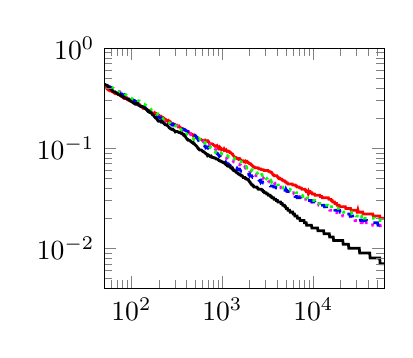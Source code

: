 % This file was created by matlab2tikz v0.0.7.
% Copyright (c) 2008--2010, Nico Schlömer <nico.schloemer@gmail.com>
% All rights reserved.
% 
% The latest updates can be retrieved from
%   http://www.mathworks.com/matlabcentral/fileexchange/22022-matlab2tikz
% where you can also make suggestions and rate matlab2tikz.
% 
\begin{tikzpicture}

% defining custom colors
\definecolor{mycolor1}{rgb}{1,0,1}


\begin{loglogaxis}[%
scale only axis,
width= 1.4in,
height= 1.2in,
xmin=50, xmax=60000,
ymin=0.004, ymax=1,
axis on top]
\addplot [
color=red,
solid,
line width=1.0pt
]
coordinates{ (50,0.407) (51,0.405) (52,0.403) (52,0.403) (53,0.399) (53,0.399) (54,0.392) (55,0.385) (55,0.385) (56,0.382) (56,0.382) (57,0.378) (58,0.375) (58,0.375) (59,0.378) (60,0.376) (60,0.376) (61,0.369) (62,0.368) (62,0.368) (63,0.364) (64,0.36) (64,0.36) (65,0.355) (66,0.353) (67,0.351) (67,0.351) (68,0.353) (69,0.351) (70,0.348) (70,0.348) (71,0.347) (72,0.344) (73,0.344) (74,0.342) (74,0.342) (75,0.338) (76,0.334) (77,0.331) (78,0.328) (79,0.328) (80,0.324) (80,0.324) (81,0.32) (82,0.317) (83,0.314) (84,0.315) (85,0.314) (86,0.315) (87,0.315) (88,0.313) (89,0.31) (90,0.311) (91,0.308) (92,0.307) (93,0.302) (94,0.303) (95,0.3) (96,0.303) (97,0.3) (98,0.298) (99,0.296) (100,0.299) (102,0.296) (103,0.296) (104,0.297) (105,0.298) (106,0.298) (107,0.297) (109,0.295) (110,0.296) (111,0.293) (112,0.293) (113,0.292) (115,0.289) (116,0.287) (117,0.284) (119,0.279) (120,0.278) (121,0.276) (123,0.271) (124,0.268) (125,0.269) (127,0.264) (128,0.26) (130,0.259) (131,0.259) (132,0.256) (134,0.252) (135,0.253) (137,0.252) (138,0.251) (140,0.252) (142,0.25) (143,0.25) (145,0.247) (146,0.246) (148,0.244) (150,0.242) (151,0.239) (153,0.238) (155,0.236) (156,0.236) (158,0.238) (160,0.235) (162,0.233) (163,0.232) (165,0.23) (167,0.227) (169,0.225) (171,0.223) (173,0.223) (175,0.223) (177,0.224) (178,0.223) (180,0.226) (182,0.223) (184,0.222) (187,0.222) (189,0.221) (191,0.219) (193,0.217) (195,0.216) (197,0.214) (199,0.211) (202,0.212) (204,0.209) (206,0.209) (208,0.207) (211,0.205) (213,0.207) (215,0.205) (218,0.205) (220,0.204) (223,0.203) (225,0.201) (228,0.198) (230,0.198) (233,0.194) (235,0.193) (238,0.191) (240,0.192) (243,0.19) (246,0.189) (249,0.187) (251,0.189) (254,0.19) (257,0.186) (260,0.185) (263,0.186) (266,0.185) (268,0.182) (271,0.181) (274,0.179) (278,0.177) (281,0.177) (284,0.177) (287,0.175) (290,0.173) (293,0.172) (297,0.172) (300,0.173) (303,0.172) (306,0.171) (310,0.17) (313,0.17) (317,0.17) (320,0.168) (324,0.165) (327,0.163) (331,0.163) (335,0.165) (338,0.163) (342,0.162) (346,0.161) (350,0.16) (354,0.158) (358,0.158) (362,0.157) (366,0.155) (370,0.153) (374,0.153) (378,0.153) (382,0.153) (386,0.152) (391,0.152) (395,0.15) (399,0.149) (404,0.148) (408,0.148) (413,0.146) (417,0.145) (422,0.146) (427,0.144) (431,0.143) (436,0.142) (441,0.141) (446,0.141) (451,0.14) (456,0.139) (461,0.138) (466,0.137) (471,0.136) (476,0.134) (482,0.136) (487,0.136) (492,0.134) (498,0.134) (503,0.133) (509,0.131) (515,0.128) (520,0.128) (526,0.128) (532,0.127) (538,0.127) (544,0.126) (550,0.125) (556,0.124) (562,0.123) (568,0.123) (575,0.122) (581,0.122) (587,0.122) (594,0.121) (601,0.12) (607,0.12) (614,0.119) (621,0.118) (628,0.119) (635,0.119) (642,0.118) (649,0.12) (656,0.119) (663,0.119) (670,0.119) (678,0.118) (685,0.117) (693,0.118) (701,0.116) (708,0.116) (716,0.113) (724,0.112) (732,0.111) (740,0.11) (749,0.111) (757,0.111) (765,0.111) (774,0.11) (782,0.11) (791,0.109) (800,0.108) (809,0.107) (818,0.106) (827,0.105) (836,0.106) (845,0.106) (854,0.105) (864,0.105) (873,0.106) (883,0.104) (893,0.103) (903,0.1) (913,0.099) (923,0.101) (933,0.103) (944,0.102) (954,0.1) (965,0.099) (975,0.097) (986,0.098) (997,0.097) (1008,0.097) (1019,0.097) (1030,0.096) (1042,0.098) (1053,0.096) (1065,0.096) (1077,0.095) (1089,0.095) (1101,0.096) (1113,0.094) (1125,0.093) (1138,0.094) (1151,0.094) (1163,0.094) (1176,0.093) (1189,0.092) (1202,0.092) (1216,0.09) (1229,0.09) (1243,0.09) (1257,0.089) (1270,0.088) (1285,0.087) (1299,0.087) (1313,0.085) (1328,0.084) (1342,0.083) (1357,0.082) (1372,0.081) (1387,0.081) (1403,0.081) (1418,0.08) (1434,0.08) (1450,0.079) (1466,0.079) (1482,0.079) (1499,0.078) (1515,0.079) (1532,0.079) (1549,0.079) (1566,0.078) (1584,0.077) (1601,0.076) (1619,0.075) (1637,0.075) (1655,0.075) (1673,0.075) (1692,0.075) (1711,0.074) (1730,0.073) (1749,0.073) (1768,0.073) (1788,0.074) (1807,0.073) (1827,0.074) (1848,0.074) (1868,0.074) (1889,0.073) (1910,0.072) (1931,0.072) (1952,0.071) (1974,0.071) (1996,0.07) (2018,0.07) (2040,0.07) (2063,0.069) (2086,0.068) (2109,0.068) (2132,0.067) (2156,0.066) (2180,0.066) (2204,0.065) (2228,0.065) (2253,0.065) (2278,0.064) (2303,0.064) (2329,0.064) (2354,0.064) (2380,0.064) (2407,0.064) (2433,0.064) (2460,0.063) (2488,0.063) (2515,0.063) (2543,0.062) (2571,0.062) (2600,0.062) (2629,0.062) (2658,0.062) (2687,0.061) (2717,0.061) (2747,0.061) (2777,0.061) (2808,0.061) (2839,0.061) (2871,0.06) (2902,0.06) (2935,0.06) (2967,0.06) (3000,0.06) (3033,0.06) (3067,0.06) (3101,0.06) (3135,0.06) (3170,0.06) (3205,0.059) (3240,0.059) (3276,0.059) (3313,0.058) (3349,0.058) (3386,0.058) (3424,0.058) (3462,0.057) (3500,0.057) (3539,0.056) (3578,0.055) (3618,0.054) (3658,0.054) (3698,0.054) (3739,0.053) (3781,0.053) (3823,0.053) (3865,0.053) (3908,0.053) (3951,0.053) (3995,0.053) (4039,0.052) (4084,0.051) (4129,0.051) (4175,0.05) (4221,0.05) (4268,0.05) (4315,0.05) (4363,0.049) (4411,0.049) (4460,0.049) (4509,0.049) (4559,0.048) (4610,0.048) (4661,0.048) (4712,0.047) (4765,0.047) (4817,0.047) (4871,0.047) (4925,0.046) (4979,0.046) (5034,0.046) (5090,0.045) (5147,0.045) (5204,0.045) (5261,0.044) (5319,0.044) (5378,0.044) (5438,0.044) (5498,0.044) (5559,0.044) (5621,0.044) (5683,0.044) (5746,0.044) (5809,0.044) (5874,0.044) (5939,0.043) (6005,0.043) (6071,0.043) (6138,0.043) (6206,0.043) (6275,0.043) (6345,0.043) (6415,0.042) (6486,0.042) (6558,0.042) (6630,0.041) (6704,0.041) (6778,0.041) (6853,0.041) (6929,0.041) (7006,0.041) (7083,0.04) (7162,0.04) (7241,0.04) (7321,0.04) (7402,0.04) (7484,0.039) (7567,0.039) (7651,0.039) (7736,0.039) (7821,0.039) (7908,0.039) (7996,0.039) (8084,0.039) (8174,0.038) (8264,0.038) (8356,0.037) (8448,0.037) (8542,0.037) (8636,0.037) (8732,0.036) (8829,0.037) (8926,0.036) (9025,0.037) (9125,0.037) (9226,0.037) (9329,0.036) (9432,0.036) (9536,0.036) (9642,0.036) (9749,0.035) (9857,0.035) (9966,0.035) (10076,0.035) (10188,0.035) (10301,0.035) (10415,0.034) (10530,0.034) (10647,0.034) (10764,0.034) (10884,0.034) (11004,0.034) (11126,0.034) (11249,0.034) (11374,0.034) (11500,0.034) (11627,0.034) (11756,0.034) (11886,0.033) (12018,0.033) (12151,0.033) (12285,0.033) (12422,0.033) (12559,0.032) (12698,0.032) (12839,0.032) (12981,0.032) (13125,0.032) (13270,0.032) (13417,0.032) (13566,0.032) (13716,0.032) (13868,0.032) (14021,0.032) (14177,0.032) (14334,0.032) (14492,0.032) (14653,0.032) (14815,0.031) (14979,0.031) (15145,0.031) (15313,0.031) (15482,0.031) (15654,0.031) (15827,0.03) (16002,0.03) (16180,0.03) (16359,0.029) (16540,0.029) (16723,0.029) (16908,0.029) (17096,0.029) (17285,0.028) (17476,0.028) (17670,0.028) (17866,0.028) (18063,0.028) (18263,0.027) (18466,0.027) (18670,0.027) (18877,0.027) (19086,0.027) (19297,0.027) (19511,0.026) (19727,0.026) (19946,0.026) (20166,0.026) (20390,0.026) (20616,0.026) (20844,0.026) (21075,0.026) (21308,0.026) (21544,0.026) (21783,0.026) (22024,0.026) (22268,0.026) (22514,0.026) (22764,0.025) (23016,0.025) (23271,0.025) (23528,0.025) (23789,0.025) (24052,0.025) (24319,0.025) (24588,0.025) (24860,0.025) (25136,0.025) (25414,0.025) (25695,0.025) (25980,0.024) (26268,0.024) (26559,0.024) (26853,0.024) (27150,0.024) (27451,0.024) (27755,0.024) (28062,0.024) (28373,0.024) (28687,0.024) (29005,0.024) (29326,0.024) (29651,0.024) (29979,0.024) (30311,0.023) (30647,0.023) (30986,0.024) (31329,0.023) (31676,0.023) (32027,0.023) (32382,0.023) (32740,0.023) (33103,0.023) (33470,0.023) (33840,0.023) (34215,0.023) (34594,0.023) (34977,0.023) (35364,0.022) (35756,0.022) (36152,0.022) (36552,0.022) (36957,0.022) (37366,0.022) (37780,0.022) (38198,0.022) (38621,0.022) (39049,0.022) (39482,0.022) (39919,0.022) (40361,0.022) (40808,0.022) (41260,0.022) (41717,0.022) (42179,0.022) (42646,0.022) (43118,0.022) (43595,0.022) (44078,0.022) (44566,0.022) (45060,0.022) (45559,0.021) (46063,0.021) (46574,0.021) (47089,0.021) (47611,0.021) (48138,0.021) (48671,0.021) (49210,0.021) (49755,0.021) (50306,0.021) (50863,0.021) (51426,0.021) (51996,0.021) (52572,0.021) (53154,0.021) (53743,0.021) (54338,0.02) (54939,0.02) (55548,0.02) (56163,0.02) (56785,0.02) (57414,0.02) (58050,0.02) (58692,0.02) (59342,0.02) (60000,0.02)
};

\addplot [
color=mycolor1,
dotted,
line width=1.0pt
]
coordinates{ (50,0.434) (51,0.429) (52,0.422) (52,0.422) (53,0.419) (53,0.419) (54,0.413) (55,0.408) (55,0.408) (56,0.405) (56,0.405) (57,0.402) (58,0.402) (58,0.402) (59,0.404) (60,0.401) (60,0.401) (61,0.402) (62,0.399) (62,0.399) (63,0.397) (64,0.395) (64,0.395) (65,0.391) (66,0.387) (67,0.389) (67,0.389) (68,0.388) (69,0.383) (70,0.378) (70,0.378) (71,0.374) (72,0.368) (73,0.368) (74,0.366) (74,0.366) (75,0.366) (76,0.361) (77,0.358) (78,0.357) (79,0.353) (80,0.349) (80,0.349) (81,0.344) (82,0.34) (83,0.339) (84,0.337) (85,0.332) (86,0.329) (87,0.326) (88,0.324) (89,0.32) (90,0.315) (91,0.313) (92,0.316) (93,0.314) (94,0.31) (95,0.307) (96,0.305) (97,0.303) (98,0.301) (99,0.3) (100,0.3) (102,0.298) (103,0.298) (104,0.295) (105,0.295) (106,0.292) (107,0.289) (109,0.29) (110,0.288) (111,0.286) (112,0.281) (113,0.28) (115,0.277) (116,0.275) (117,0.272) (119,0.269) (120,0.27) (121,0.273) (123,0.268) (124,0.27) (125,0.268) (127,0.265) (128,0.264) (130,0.261) (131,0.259) (132,0.258) (134,0.255) (135,0.253) (137,0.253) (138,0.255) (140,0.254) (142,0.252) (143,0.252) (145,0.25) (146,0.249) (148,0.246) (150,0.245) (151,0.245) (153,0.241) (155,0.241) (156,0.241) (158,0.237) (160,0.234) (162,0.232) (163,0.231) (165,0.23) (167,0.229) (169,0.229) (171,0.23) (173,0.229) (175,0.227) (177,0.226) (178,0.226) (180,0.224) (182,0.222) (184,0.221) (187,0.219) (189,0.217) (191,0.215) (193,0.214) (195,0.212) (197,0.211) (199,0.208) (202,0.207) (204,0.205) (206,0.202) (208,0.202) (211,0.2) (213,0.197) (215,0.197) (218,0.194) (220,0.193) (223,0.191) (225,0.189) (228,0.188) (230,0.186) (233,0.184) (235,0.184) (238,0.187) (240,0.187) (243,0.186) (246,0.184) (249,0.181) (251,0.181) (254,0.18) (257,0.181) (260,0.181) (263,0.179) (266,0.178) (268,0.176) (271,0.175) (274,0.174) (278,0.174) (281,0.174) (284,0.175) (287,0.175) (290,0.175) (293,0.175) (297,0.173) (300,0.173) (303,0.175) (306,0.175) (310,0.173) (313,0.171) (317,0.169) (320,0.168) (324,0.166) (327,0.165) (331,0.163) (335,0.164) (338,0.163) (342,0.161) (346,0.16) (350,0.159) (354,0.157) (358,0.156) (362,0.155) (366,0.154) (370,0.153) (374,0.152) (378,0.152) (382,0.152) (386,0.151) (391,0.15) (395,0.148) (399,0.148) (404,0.146) (408,0.146) (413,0.144) (417,0.143) (422,0.142) (427,0.142) (431,0.142) (436,0.141) (441,0.14) (446,0.137) (451,0.136) (456,0.135) (461,0.134) (466,0.133) (471,0.132) (476,0.132) (482,0.131) (487,0.132) (492,0.131) (498,0.129) (503,0.129) (509,0.129) (515,0.129) (520,0.129) (526,0.127) (532,0.127) (538,0.125) (544,0.125) (550,0.124) (556,0.124) (562,0.124) (568,0.122) (575,0.122) (581,0.121) (587,0.12) (594,0.119) (601,0.119) (607,0.118) (614,0.117) (621,0.116) (628,0.116) (635,0.116) (642,0.115) (649,0.113) (656,0.114) (663,0.113) (670,0.113) (678,0.112) (685,0.113) (693,0.111) (701,0.111) (708,0.111) (716,0.11) (724,0.109) (732,0.109) (740,0.107) (749,0.106) (757,0.106) (765,0.105) (774,0.103) (782,0.101) (791,0.101) (800,0.101) (809,0.101) (818,0.1) (827,0.099) (836,0.098) (845,0.097) (854,0.096) (864,0.095) (873,0.093) (883,0.094) (893,0.092) (903,0.091) (913,0.09) (923,0.09) (933,0.089) (944,0.089) (954,0.088) (965,0.087) (975,0.086) (986,0.085) (997,0.085) (1008,0.086) (1019,0.084) (1030,0.083) (1042,0.083) (1053,0.081) (1065,0.081) (1077,0.08) (1089,0.08) (1101,0.08) (1113,0.079) (1125,0.079) (1138,0.078) (1151,0.077) (1163,0.077) (1176,0.077) (1189,0.077) (1202,0.076) (1216,0.076) (1229,0.076) (1243,0.076) (1257,0.075) (1270,0.075) (1285,0.075) (1299,0.075) (1313,0.074) (1328,0.074) (1342,0.073) (1357,0.073) (1372,0.073) (1387,0.072) (1403,0.072) (1418,0.072) (1434,0.071) (1450,0.07) (1466,0.07) (1482,0.069) (1499,0.069) (1515,0.069) (1532,0.069) (1549,0.068) (1566,0.068) (1584,0.068) (1601,0.067) (1619,0.066) (1637,0.066) (1655,0.065) (1673,0.065) (1692,0.065) (1711,0.066) (1730,0.064) (1749,0.064) (1768,0.065) (1788,0.064) (1807,0.063) (1827,0.063) (1848,0.062) (1868,0.063) (1889,0.062) (1910,0.061) (1931,0.061) (1952,0.06) (1974,0.06) (1996,0.059) (2018,0.058) (2040,0.058) (2063,0.058) (2086,0.057) (2109,0.057) (2132,0.057) (2156,0.056) (2180,0.056) (2204,0.055) (2228,0.055) (2253,0.055) (2278,0.054) (2303,0.054) (2329,0.053) (2354,0.053) (2380,0.053) (2407,0.053) (2433,0.053) (2460,0.053) (2488,0.053) (2515,0.053) (2543,0.052) (2571,0.052) (2600,0.052) (2629,0.051) (2658,0.051) (2687,0.051) (2717,0.051) (2747,0.051) (2777,0.051) (2808,0.05) (2839,0.05) (2871,0.049) (2902,0.049) (2935,0.049) (2967,0.049) (3000,0.049) (3033,0.048) (3067,0.048) (3101,0.048) (3135,0.048) (3170,0.048) (3205,0.047) (3240,0.047) (3276,0.047) (3313,0.046) (3349,0.046) (3386,0.046) (3424,0.046) (3462,0.046) (3500,0.046) (3539,0.046) (3578,0.046) (3618,0.047) (3658,0.046) (3698,0.046) (3739,0.045) (3781,0.045) (3823,0.044) (3865,0.044) (3908,0.044) (3951,0.044) (3995,0.043) (4039,0.043) (4084,0.043) (4129,0.042) (4175,0.042) (4221,0.041) (4268,0.041) (4315,0.041) (4363,0.041) (4411,0.04) (4460,0.04) (4509,0.04) (4559,0.04) (4610,0.039) (4661,0.039) (4712,0.039) (4765,0.039) (4817,0.039) (4871,0.039) (4925,0.038) (4979,0.038) (5034,0.038) (5090,0.037) (5147,0.037) (5204,0.037) (5261,0.037) (5319,0.036) (5378,0.036) (5438,0.036) (5498,0.036) (5559,0.036) (5621,0.036) (5683,0.036) (5746,0.036) (5809,0.036) (5874,0.036) (5939,0.036) (6005,0.036) (6071,0.036) (6138,0.035) (6206,0.035) (6275,0.035) (6345,0.035) (6415,0.035) (6486,0.034) (6558,0.034) (6630,0.034) (6704,0.034) (6778,0.034) (6853,0.034) (6929,0.034) (7006,0.033) (7083,0.033) (7162,0.033) (7241,0.033) (7321,0.033) (7402,0.032) (7484,0.032) (7567,0.032) (7651,0.032) (7736,0.032) (7821,0.032) (7908,0.031) (7996,0.031) (8084,0.031) (8174,0.031) (8264,0.031) (8356,0.031) (8448,0.031) (8542,0.031) (8636,0.03) (8732,0.03) (8829,0.03) (8926,0.03) (9025,0.03) (9125,0.03) (9226,0.03) (9329,0.03) (9432,0.029) (9536,0.029) (9642,0.029) (9749,0.029) (9857,0.029) (9966,0.029) (10076,0.028) (10188,0.028) (10301,0.028) (10415,0.028) (10530,0.028) (10647,0.028) (10764,0.028) (10884,0.028) (11004,0.028) (11126,0.028) (11249,0.028) (11374,0.028) (11500,0.027) (11627,0.027) (11756,0.027) (11886,0.027) (12018,0.026) (12151,0.026) (12285,0.026) (12422,0.026) (12559,0.026) (12698,0.026) (12839,0.026) (12981,0.026) (13125,0.026) (13270,0.026) (13417,0.026) (13566,0.025) (13716,0.025) (13868,0.025) (14021,0.025) (14177,0.025) (14334,0.025) (14492,0.025) (14653,0.025) (14815,0.025) (14979,0.025) (15145,0.024) (15313,0.024) (15482,0.024) (15654,0.024) (15827,0.024) (16002,0.024) (16180,0.024) (16359,0.024) (16540,0.023) (16723,0.023) (16908,0.023) (17096,0.023) (17285,0.023) (17476,0.023) (17670,0.023) (17866,0.023) (18063,0.023) (18263,0.022) (18466,0.022) (18670,0.022) (18877,0.022) (19086,0.022) (19297,0.022) (19511,0.022) (19727,0.022) (19946,0.022) (20166,0.022) (20390,0.022) (20616,0.022) (20844,0.022) (21075,0.021) (21308,0.021) (21544,0.021) (21783,0.021) (22024,0.021) (22268,0.021) (22514,0.021) (22764,0.021) (23016,0.021) (23271,0.021) (23528,0.021) (23789,0.021) (24052,0.021) (24319,0.021) (24588,0.021) (24860,0.021) (25136,0.021) (25414,0.021) (25695,0.02) (25980,0.02) (26268,0.02) (26559,0.02) (26853,0.02) (27150,0.02) (27451,0.02) (27755,0.02) (28062,0.02) (28373,0.02) (28687,0.019) (29005,0.019) (29326,0.019) (29651,0.019) (29979,0.019) (30311,0.019) (30647,0.019) (30986,0.019) (31329,0.019) (31676,0.019) (32027,0.019) (32382,0.019) (32740,0.019) (33103,0.019) (33470,0.018) (33840,0.018) (34215,0.018) (34594,0.018) (34977,0.019) (35364,0.019) (35756,0.019) (36152,0.019) (36552,0.019) (36957,0.019) (37366,0.019) (37780,0.019) (38198,0.018) (38621,0.018) (39049,0.018) (39482,0.018) (39919,0.018) (40361,0.018) (40808,0.018) (41260,0.018) (41717,0.018) (42179,0.018) (42646,0.018) (43118,0.018) (43595,0.018) (44078,0.018) (44566,0.018) (45060,0.017) (45559,0.017) (46063,0.017) (46574,0.017) (47089,0.017) (47611,0.017) (48138,0.017) (48671,0.017) (49210,0.017) (49755,0.017) (50306,0.017) (50863,0.017) (51426,0.017) (51996,0.017) (52572,0.017) (53154,0.017) (53743,0.017) (54338,0.017) (54939,0.016) (55548,0.016) (56163,0.016) (56785,0.016) (57414,0.016) (58050,0.016) (58692,0.016) (59342,0.016) (60000,0.016)
};

\addplot [
color=blue,
dashed,
line width=1.0pt
]
coordinates{ (50,0.431) (51,0.43) (52,0.426) (52,0.426) (53,0.425) (53,0.425) (54,0.425) (55,0.421) (55,0.421) (56,0.414) (56,0.414) (57,0.412) (58,0.411) (58,0.411) (59,0.408) (60,0.403) (60,0.403) (61,0.396) (62,0.398) (62,0.398) (63,0.392) (64,0.386) (64,0.386) (65,0.382) (66,0.374) (67,0.373) (67,0.373) (68,0.368) (69,0.368) (70,0.365) (70,0.365) (71,0.362) (72,0.362) (73,0.359) (74,0.357) (74,0.357) (75,0.354) (76,0.351) (77,0.351) (78,0.35) (79,0.346) (80,0.341) (80,0.341) (81,0.341) (82,0.342) (83,0.34) (84,0.343) (85,0.34) (86,0.339) (87,0.336) (88,0.335) (89,0.332) (90,0.333) (91,0.328) (92,0.324) (93,0.321) (94,0.32) (95,0.317) (96,0.315) (97,0.316) (98,0.312) (99,0.31) (100,0.309) (102,0.308) (103,0.306) (104,0.306) (105,0.304) (106,0.302) (107,0.3) (109,0.297) (110,0.295) (111,0.294) (112,0.291) (113,0.288) (115,0.286) (116,0.285) (117,0.285) (119,0.279) (120,0.277) (121,0.274) (123,0.274) (124,0.275) (125,0.274) (127,0.27) (128,0.267) (130,0.264) (131,0.262) (132,0.26) (134,0.256) (135,0.256) (137,0.258) (138,0.26) (140,0.259) (142,0.254) (143,0.253) (145,0.249) (146,0.247) (148,0.244) (150,0.241) (151,0.239) (153,0.235) (155,0.234) (156,0.232) (158,0.232) (160,0.229) (162,0.227) (163,0.227) (165,0.229) (167,0.228) (169,0.225) (171,0.223) (173,0.221) (175,0.223) (177,0.223) (178,0.223) (180,0.223) (182,0.224) (184,0.221) (187,0.215) (189,0.213) (191,0.211) (193,0.209) (195,0.208) (197,0.207) (199,0.204) (202,0.204) (204,0.202) (206,0.201) (208,0.201) (211,0.201) (213,0.2) (215,0.199) (218,0.197) (220,0.195) (223,0.194) (225,0.194) (228,0.191) (230,0.189) (233,0.188) (235,0.187) (238,0.186) (240,0.185) (243,0.185) (246,0.185) (249,0.187) (251,0.185) (254,0.182) (257,0.182) (260,0.181) (263,0.18) (266,0.177) (268,0.176) (271,0.175) (274,0.175) (278,0.172) (281,0.173) (284,0.171) (287,0.172) (290,0.171) (293,0.173) (297,0.171) (300,0.17) (303,0.169) (306,0.167) (310,0.167) (313,0.165) (317,0.165) (320,0.164) (324,0.164) (327,0.166) (331,0.167) (335,0.165) (338,0.164) (342,0.163) (346,0.163) (350,0.161) (354,0.16) (358,0.158) (362,0.157) (366,0.157) (370,0.156) (374,0.155) (378,0.155) (382,0.155) (386,0.154) (391,0.152) (395,0.151) (399,0.15) (404,0.149) (408,0.147) (413,0.145) (417,0.147) (422,0.147) (427,0.145) (431,0.147) (436,0.146) (441,0.145) (446,0.145) (451,0.145) (456,0.144) (461,0.142) (466,0.143) (471,0.141) (476,0.141) (482,0.139) (487,0.137) (492,0.135) (498,0.135) (503,0.134) (509,0.133) (515,0.131) (520,0.13) (526,0.127) (532,0.125) (538,0.124) (544,0.121) (550,0.118) (556,0.116) (562,0.117) (568,0.117) (575,0.115) (581,0.114) (587,0.113) (594,0.111) (601,0.11) (607,0.108) (614,0.11) (621,0.106) (628,0.106) (635,0.105) (642,0.105) (649,0.105) (656,0.102) (663,0.103) (670,0.103) (678,0.102) (685,0.101) (693,0.102) (701,0.1) (708,0.1) (716,0.099) (724,0.098) (732,0.096) (740,0.096) (749,0.096) (757,0.095) (765,0.096) (774,0.096) (782,0.095) (791,0.096) (800,0.096) (809,0.096) (818,0.095) (827,0.094) (836,0.094) (845,0.092) (854,0.091) (864,0.09) (873,0.088) (883,0.088) (893,0.088) (903,0.086) (913,0.085) (923,0.083) (933,0.083) (944,0.082) (954,0.081) (965,0.08) (975,0.079) (986,0.078) (997,0.076) (1008,0.076) (1019,0.075) (1030,0.074) (1042,0.074) (1053,0.074) (1065,0.073) (1077,0.072) (1089,0.073) (1101,0.072) (1113,0.071) (1125,0.07) (1138,0.069) (1151,0.069) (1163,0.068) (1176,0.069) (1189,0.068) (1202,0.068) (1216,0.067) (1229,0.067) (1243,0.066) (1257,0.067) (1270,0.066) (1285,0.066) (1299,0.065) (1313,0.065) (1328,0.064) (1342,0.064) (1357,0.063) (1372,0.062) (1387,0.063) (1403,0.063) (1418,0.063) (1434,0.062) (1450,0.063) (1466,0.062) (1482,0.061) (1499,0.061) (1515,0.062) (1532,0.062) (1549,0.062) (1566,0.061) (1584,0.06) (1601,0.059) (1619,0.059) (1637,0.059) (1655,0.059) (1673,0.059) (1692,0.058) (1711,0.058) (1730,0.059) (1749,0.058) (1768,0.058) (1788,0.057) (1807,0.057) (1827,0.056) (1848,0.056) (1868,0.055) (1889,0.055) (1910,0.055) (1931,0.055) (1952,0.055) (1974,0.054) (1996,0.053) (2018,0.054) (2040,0.053) (2063,0.053) (2086,0.053) (2109,0.053) (2132,0.052) (2156,0.051) (2180,0.051) (2204,0.05) (2228,0.05) (2253,0.05) (2278,0.05) (2303,0.05) (2329,0.05) (2354,0.051) (2380,0.051) (2407,0.05) (2433,0.049) (2460,0.049) (2488,0.049) (2515,0.048) (2543,0.048) (2571,0.048) (2600,0.047) (2629,0.046) (2658,0.047) (2687,0.046) (2717,0.046) (2747,0.046) (2777,0.046) (2808,0.045) (2839,0.045) (2871,0.045) (2902,0.045) (2935,0.044) (2967,0.044) (3000,0.044) (3033,0.044) (3067,0.044) (3101,0.044) (3135,0.044) (3170,0.043) (3205,0.043) (3240,0.043) (3276,0.043) (3313,0.043) (3349,0.042) (3386,0.042) (3424,0.042) (3462,0.042) (3500,0.042) (3539,0.042) (3578,0.042) (3618,0.042) (3658,0.041) (3698,0.041) (3739,0.041) (3781,0.041) (3823,0.041) (3865,0.041) (3908,0.04) (3951,0.04) (3995,0.04) (4039,0.04) (4084,0.04) (4129,0.04) (4175,0.039) (4221,0.039) (4268,0.039) (4315,0.038) (4363,0.038) (4411,0.038) (4460,0.038) (4509,0.038) (4559,0.038) (4610,0.038) (4661,0.038) (4712,0.038) (4765,0.038) (4817,0.038) (4871,0.038) (4925,0.038) (4979,0.039) (5034,0.038) (5090,0.038) (5147,0.038) (5204,0.037) (5261,0.037) (5319,0.037) (5378,0.037) (5438,0.037) (5498,0.037) (5559,0.036) (5621,0.036) (5683,0.036) (5746,0.035) (5809,0.035) (5874,0.035) (5939,0.035) (6005,0.034) (6071,0.034) (6138,0.034) (6206,0.034) (6275,0.033) (6345,0.033) (6415,0.033) (6486,0.033) (6558,0.033) (6630,0.032) (6704,0.032) (6778,0.032) (6853,0.032) (6929,0.032) (7006,0.032) (7083,0.032) (7162,0.032) (7241,0.032) (7321,0.032) (7402,0.031) (7484,0.031) (7567,0.031) (7651,0.031) (7736,0.031) (7821,0.031) (7908,0.031) (7996,0.031) (8084,0.031) (8174,0.031) (8264,0.031) (8356,0.031) (8448,0.031) (8542,0.031) (8636,0.03) (8732,0.03) (8829,0.03) (8926,0.03) (9025,0.03) (9125,0.03) (9226,0.03) (9329,0.03) (9432,0.03) (9536,0.03) (9642,0.03) (9749,0.029) (9857,0.029) (9966,0.029) (10076,0.029) (10188,0.029) (10301,0.029) (10415,0.029) (10530,0.028) (10647,0.028) (10764,0.028) (10884,0.028) (11004,0.028) (11126,0.028) (11249,0.028) (11374,0.028) (11500,0.028) (11627,0.028) (11756,0.028) (11886,0.028) (12018,0.028) (12151,0.027) (12285,0.027) (12422,0.027) (12559,0.027) (12698,0.027) (12839,0.027) (12981,0.027) (13125,0.027) (13270,0.026) (13417,0.026) (13566,0.026) (13716,0.026) (13868,0.026) (14021,0.026) (14177,0.026) (14334,0.026) (14492,0.026) (14653,0.026) (14815,0.026) (14979,0.026) (15145,0.026) (15313,0.026) (15482,0.026) (15654,0.026) (15827,0.025) (16002,0.025) (16180,0.025) (16359,0.025) (16540,0.025) (16723,0.025) (16908,0.025) (17096,0.025) (17285,0.024) (17476,0.024) (17670,0.024) (17866,0.024) (18063,0.024) (18263,0.024) (18466,0.024) (18670,0.024) (18877,0.024) (19086,0.024) (19297,0.024) (19511,0.024) (19727,0.023) (19946,0.023) (20166,0.023) (20390,0.023) (20616,0.023) (20844,0.023) (21075,0.023) (21308,0.022) (21544,0.022) (21783,0.022) (22024,0.022) (22268,0.022) (22514,0.022) (22764,0.022) (23016,0.022) (23271,0.022) (23528,0.022) (23789,0.022) (24052,0.022) (24319,0.022) (24588,0.022) (24860,0.022) (25136,0.022) (25414,0.021) (25695,0.021) (25980,0.021) (26268,0.021) (26559,0.021) (26853,0.021) (27150,0.021) (27451,0.02) (27755,0.02) (28062,0.02) (28373,0.02) (28687,0.02) (29005,0.02) (29326,0.02) (29651,0.02) (29979,0.02) (30311,0.02) (30647,0.02) (30986,0.02) (31329,0.02) (31676,0.02) (32027,0.02) (32382,0.02) (32740,0.02) (33103,0.019) (33470,0.019) (33840,0.019) (34215,0.019) (34594,0.019) (34977,0.019) (35364,0.019) (35756,0.019) (36152,0.019) (36552,0.019) (36957,0.019) (37366,0.019) (37780,0.019) (38198,0.019) (38621,0.019) (39049,0.018) (39482,0.018) (39919,0.018) (40361,0.018) (40808,0.018) (41260,0.018) (41717,0.018) (42179,0.018) (42646,0.018) (43118,0.018) (43595,0.018) (44078,0.018) (44566,0.018) (45060,0.018) (45559,0.018) (46063,0.018) (46574,0.018) (47089,0.018) (47611,0.018) (48138,0.018) (48671,0.018) (49210,0.018) (49755,0.018) (50306,0.018) (50863,0.018) (51426,0.017) (51996,0.017) (52572,0.017) (53154,0.017) (53743,0.017) (54338,0.017) (54939,0.017) (55548,0.017) (56163,0.017) (56785,0.017) (57414,0.017) (58050,0.017) (58692,0.017) (59342,0.017) (60000,0.017)
};

\addplot [
color=green,
dotted,
line width=1.0pt
]
coordinates{ (50,0.43) (51,0.425) (52,0.422) (52,0.422) (53,0.42) (53,0.42) (54,0.42) (55,0.416) (55,0.416) (56,0.413) (56,0.413) (57,0.41) (58,0.408) (58,0.408) (59,0.409) (60,0.411) (60,0.411) (61,0.407) (62,0.403) (62,0.403) (63,0.393) (64,0.389) (64,0.389) (65,0.387) (66,0.379) (67,0.381) (67,0.381) (68,0.376) (69,0.372) (70,0.374) (70,0.374) (71,0.371) (72,0.366) (73,0.361) (74,0.364) (74,0.364) (75,0.362) (76,0.363) (77,0.361) (78,0.359) (79,0.358) (80,0.362) (80,0.362) (81,0.362) (82,0.36) (83,0.354) (84,0.35) (85,0.346) (86,0.345) (87,0.341) (88,0.339) (89,0.335) (90,0.333) (91,0.332) (92,0.326) (93,0.328) (94,0.324) (95,0.322) (96,0.32) (97,0.32) (98,0.321) (99,0.317) (100,0.316) (102,0.311) (103,0.308) (104,0.308) (105,0.305) (106,0.302) (107,0.299) (109,0.303) (110,0.3) (111,0.303) (112,0.303) (113,0.303) (115,0.298) (116,0.297) (117,0.297) (119,0.298) (120,0.297) (121,0.296) (123,0.296) (124,0.293) (125,0.293) (127,0.29) (128,0.287) (130,0.285) (131,0.282) (132,0.28) (134,0.28) (135,0.278) (137,0.276) (138,0.276) (140,0.273) (142,0.271) (143,0.27) (145,0.267) (146,0.263) (148,0.262) (150,0.258) (151,0.257) (153,0.254) (155,0.252) (156,0.252) (158,0.253) (160,0.25) (162,0.248) (163,0.247) (165,0.242) (167,0.239) (169,0.238) (171,0.237) (173,0.237) (175,0.234) (177,0.233) (178,0.233) (180,0.232) (182,0.229) (184,0.229) (187,0.228) (189,0.226) (191,0.222) (193,0.218) (195,0.219) (197,0.22) (199,0.218) (202,0.218) (204,0.215) (206,0.212) (208,0.209) (211,0.207) (213,0.205) (215,0.202) (218,0.202) (220,0.201) (223,0.197) (225,0.195) (228,0.195) (230,0.196) (233,0.196) (235,0.194) (238,0.193) (240,0.192) (243,0.191) (246,0.188) (249,0.187) (251,0.185) (254,0.183) (257,0.181) (260,0.18) (263,0.179) (266,0.179) (268,0.177) (271,0.175) (274,0.174) (278,0.171) (281,0.17) (284,0.173) (287,0.173) (290,0.174) (293,0.173) (297,0.17) (300,0.169) (303,0.168) (306,0.168) (310,0.166) (313,0.165) (317,0.163) (320,0.16) (324,0.159) (327,0.16) (331,0.158) (335,0.155) (338,0.157) (342,0.155) (346,0.155) (350,0.152) (354,0.152) (358,0.15) (362,0.149) (366,0.148) (370,0.149) (374,0.147) (378,0.144) (382,0.143) (386,0.144) (391,0.143) (395,0.14) (399,0.14) (404,0.138) (408,0.138) (413,0.136) (417,0.135) (422,0.134) (427,0.133) (431,0.133) (436,0.132) (441,0.131) (446,0.131) (451,0.13) (456,0.129) (461,0.128) (466,0.127) (471,0.126) (476,0.126) (482,0.125) (487,0.123) (492,0.125) (498,0.124) (503,0.124) (509,0.125) (515,0.125) (520,0.125) (526,0.125) (532,0.126) (538,0.124) (544,0.124) (550,0.124) (556,0.125) (562,0.124) (568,0.123) (575,0.121) (581,0.12) (587,0.119) (594,0.12) (601,0.118) (607,0.117) (614,0.115) (621,0.117) (628,0.114) (635,0.114) (642,0.113) (649,0.112) (656,0.113) (663,0.111) (670,0.109) (678,0.11) (685,0.109) (693,0.109) (701,0.107) (708,0.106) (716,0.105) (724,0.103) (732,0.102) (740,0.103) (749,0.101) (757,0.101) (765,0.1) (774,0.099) (782,0.098) (791,0.097) (800,0.095) (809,0.093) (818,0.093) (827,0.093) (836,0.091) (845,0.091) (854,0.091) (864,0.09) (873,0.09) (883,0.09) (893,0.09) (903,0.089) (913,0.091) (923,0.089) (933,0.089) (944,0.089) (954,0.088) (965,0.089) (975,0.088) (986,0.088) (997,0.088) (1008,0.088) (1019,0.088) (1030,0.087) (1042,0.087) (1053,0.086) (1065,0.085) (1077,0.084) (1089,0.084) (1101,0.083) (1113,0.083) (1125,0.083) (1138,0.084) (1151,0.083) (1163,0.083) (1176,0.082) (1189,0.082) (1202,0.082) (1216,0.081) (1229,0.08) (1243,0.08) (1257,0.08) (1270,0.079) (1285,0.079) (1299,0.08) (1313,0.08) (1328,0.08) (1342,0.08) (1357,0.078) (1372,0.078) (1387,0.078) (1403,0.078) (1418,0.078) (1434,0.077) (1450,0.077) (1466,0.075) (1482,0.075) (1499,0.075) (1515,0.075) (1532,0.075) (1549,0.074) (1566,0.074) (1584,0.074) (1601,0.073) (1619,0.073) (1637,0.072) (1655,0.071) (1673,0.07) (1692,0.07) (1711,0.069) (1730,0.069) (1749,0.069) (1768,0.068) (1788,0.067) (1807,0.066) (1827,0.066) (1848,0.065) (1868,0.064) (1889,0.065) (1910,0.065) (1931,0.065) (1952,0.064) (1974,0.063) (1996,0.063) (2018,0.062) (2040,0.062) (2063,0.061) (2086,0.06) (2109,0.061) (2132,0.061) (2156,0.06) (2180,0.059) (2204,0.059) (2228,0.058) (2253,0.057) (2278,0.057) (2303,0.057) (2329,0.057) (2354,0.058) (2380,0.057) (2407,0.057) (2433,0.056) (2460,0.055) (2488,0.054) (2515,0.056) (2543,0.056) (2571,0.056) (2600,0.057) (2629,0.057) (2658,0.057) (2687,0.056) (2717,0.055) (2747,0.054) (2777,0.055) (2808,0.054) (2839,0.053) (2871,0.053) (2902,0.052) (2935,0.051) (2967,0.051) (3000,0.05) (3033,0.05) (3067,0.05) (3101,0.049) (3135,0.049) (3170,0.048) (3205,0.047) (3240,0.047) (3276,0.047) (3313,0.047) (3349,0.047) (3386,0.046) (3424,0.047) (3462,0.046) (3500,0.046) (3539,0.045) (3578,0.045) (3618,0.045) (3658,0.045) (3698,0.045) (3739,0.045) (3781,0.045) (3823,0.044) (3865,0.044) (3908,0.044) (3951,0.044) (3995,0.044) (4039,0.043) (4084,0.043) (4129,0.043) (4175,0.042) (4221,0.042) (4268,0.042) (4315,0.042) (4363,0.043) (4411,0.042) (4460,0.042) (4509,0.042) (4559,0.041) (4610,0.041) (4661,0.04) (4712,0.04) (4765,0.04) (4817,0.04) (4871,0.04) (4925,0.04) (4979,0.04) (5034,0.04) (5090,0.04) (5147,0.04) (5204,0.04) (5261,0.04) (5319,0.039) (5378,0.039) (5438,0.039) (5498,0.039) (5559,0.039) (5621,0.038) (5683,0.038) (5746,0.038) (5809,0.038) (5874,0.038) (5939,0.038) (6005,0.038) (6071,0.038) (6138,0.038) (6206,0.038) (6275,0.037) (6345,0.037) (6415,0.036) (6486,0.036) (6558,0.036) (6630,0.036) (6704,0.036) (6778,0.036) (6853,0.036) (6929,0.035) (7006,0.035) (7083,0.035) (7162,0.034) (7241,0.034) (7321,0.034) (7402,0.034) (7484,0.034) (7567,0.034) (7651,0.033) (7736,0.033) (7821,0.034) (7908,0.033) (7996,0.033) (8084,0.033) (8174,0.033) (8264,0.033) (8356,0.033) (8448,0.032) (8542,0.032) (8636,0.032) (8732,0.032) (8829,0.032) (8926,0.032) (9025,0.032) (9125,0.032) (9226,0.031) (9329,0.031) (9432,0.031) (9536,0.031) (9642,0.031) (9749,0.03) (9857,0.03) (9966,0.03) (10076,0.03) (10188,0.03) (10301,0.03) (10415,0.03) (10530,0.029) (10647,0.029) (10764,0.029) (10884,0.029) (11004,0.029) (11126,0.029) (11249,0.029) (11374,0.029) (11500,0.029) (11627,0.028) (11756,0.028) (11886,0.028) (12018,0.028) (12151,0.028) (12285,0.028) (12422,0.028) (12559,0.028) (12698,0.027) (12839,0.027) (12981,0.027) (13125,0.027) (13270,0.027) (13417,0.027) (13566,0.027) (13716,0.027) (13868,0.027) (14021,0.027) (14177,0.027) (14334,0.027) (14492,0.027) (14653,0.026) (14815,0.027) (14979,0.026) (15145,0.026) (15313,0.026) (15482,0.026) (15654,0.026) (15827,0.026) (16002,0.026) (16180,0.026) (16359,0.026) (16540,0.026) (16723,0.026) (16908,0.025) (17096,0.025) (17285,0.025) (17476,0.025) (17670,0.025) (17866,0.025) (18063,0.025) (18263,0.025) (18466,0.025) (18670,0.025) (18877,0.025) (19086,0.025) (19297,0.025) (19511,0.025) (19727,0.025) (19946,0.025) (20166,0.024) (20390,0.024) (20616,0.024) (20844,0.024) (21075,0.024) (21308,0.023) (21544,0.023) (21783,0.023) (22024,0.023) (22268,0.023) (22514,0.023) (22764,0.023) (23016,0.023) (23271,0.023) (23528,0.023) (23789,0.023) (24052,0.023) (24319,0.023) (24588,0.023) (24860,0.023) (25136,0.023) (25414,0.023) (25695,0.023) (25980,0.023) (26268,0.023) (26559,0.022) (26853,0.022) (27150,0.022) (27451,0.022) (27755,0.022) (28062,0.022) (28373,0.022) (28687,0.022) (29005,0.022) (29326,0.022) (29651,0.021) (29979,0.021) (30311,0.021) (30647,0.021) (30986,0.021) (31329,0.021) (31676,0.021) (32027,0.021) (32382,0.02) (32740,0.021) (33103,0.021) (33470,0.021) (33840,0.021) (34215,0.02) (34594,0.021) (34977,0.021) (35364,0.021) (35756,0.021) (36152,0.02) (36552,0.02) (36957,0.02) (37366,0.02) (37780,0.02) (38198,0.02) (38621,0.02) (39049,0.02) (39482,0.02) (39919,0.02) (40361,0.02) (40808,0.02) (41260,0.02) (41717,0.02) (42179,0.02) (42646,0.02) (43118,0.02) (43595,0.02) (44078,0.02) (44566,0.02) (45060,0.02) (45559,0.02) (46063,0.02) (46574,0.02) (47089,0.02) (47611,0.019) (48138,0.019) (48671,0.019) (49210,0.019) (49755,0.019) (50306,0.019) (50863,0.019) (51426,0.019) (51996,0.019) (52572,0.019) (53154,0.019) (53743,0.019) (54338,0.019) (54939,0.019) (55548,0.019) (56163,0.019) (56785,0.019) (57414,0.019) (58050,0.019) (58692,0.019) (59342,0.018) (60000,0.018)
};

\addplot [
color=black,
solid,
line width=1.0pt
]
coordinates{ (50,0.431) (51,0.433) (52,0.43) (52,0.43) (53,0.425) (53,0.425) (54,0.424) (55,0.416) (55,0.416) (56,0.41) (56,0.41) (57,0.401) (58,0.397) (58,0.397) (59,0.393) (60,0.386) (60,0.386) (61,0.38) (62,0.376) (62,0.376) (63,0.37) (64,0.366) (64,0.366) (65,0.365) (66,0.366) (67,0.361) (67,0.361) (68,0.359) (69,0.355) (70,0.353) (70,0.353) (71,0.348) (72,0.344) (73,0.343) (74,0.34) (74,0.34) (75,0.341) (76,0.337) (77,0.336) (78,0.332) (79,0.331) (80,0.327) (80,0.327) (81,0.325) (82,0.325) (83,0.321) (84,0.321) (85,0.319) (86,0.317) (87,0.316) (88,0.315) (89,0.311) (90,0.311) (91,0.309) (92,0.31) (93,0.311) (94,0.306) (95,0.303) (96,0.302) (97,0.299) (98,0.296) (99,0.295) (100,0.292) (102,0.289) (103,0.288) (104,0.285) (105,0.284) (106,0.282) (107,0.28) (109,0.278) (110,0.276) (111,0.276) (112,0.275) (113,0.275) (115,0.28) (116,0.278) (117,0.279) (119,0.273) (120,0.27) (121,0.27) (123,0.267) (124,0.264) (125,0.262) (127,0.261) (128,0.26) (130,0.261) (131,0.261) (132,0.259) (134,0.259) (135,0.257) (137,0.256) (138,0.254) (140,0.25) (142,0.249) (143,0.247) (145,0.246) (146,0.244) (148,0.24) (150,0.237) (151,0.239) (153,0.236) (155,0.232) (156,0.232) (158,0.229) (160,0.231) (162,0.229) (163,0.227) (165,0.225) (167,0.223) (169,0.219) (171,0.215) (173,0.215) (175,0.213) (177,0.21) (178,0.209) (180,0.205) (182,0.203) (184,0.201) (187,0.201) (189,0.198) (191,0.194) (193,0.192) (195,0.189) (197,0.187) (199,0.186) (202,0.186) (204,0.186) (206,0.188) (208,0.188) (211,0.186) (213,0.183) (215,0.184) (218,0.185) (220,0.183) (223,0.181) (225,0.179) (228,0.176) (230,0.176) (233,0.174) (235,0.172) (238,0.172) (240,0.171) (243,0.17) (246,0.171) (249,0.168) (251,0.167) (254,0.165) (257,0.163) (260,0.16) (263,0.16) (266,0.158) (268,0.158) (271,0.156) (274,0.155) (278,0.154) (281,0.156) (284,0.156) (287,0.154) (290,0.153) (293,0.151) (297,0.15) (300,0.148) (303,0.146) (306,0.147) (310,0.147) (313,0.147) (317,0.147) (320,0.147) (324,0.146) (327,0.145) (331,0.144) (335,0.144) (338,0.144) (342,0.144) (346,0.143) (350,0.141) (354,0.141) (358,0.14) (362,0.141) (366,0.139) (370,0.138) (374,0.135) (378,0.134) (382,0.135) (386,0.133) (391,0.131) (395,0.129) (399,0.127) (404,0.125) (408,0.124) (413,0.122) (417,0.122) (422,0.12) (427,0.12) (431,0.12) (436,0.12) (441,0.119) (446,0.118) (451,0.116) (456,0.116) (461,0.115) (466,0.114) (471,0.113) (476,0.114) (482,0.113) (487,0.111) (492,0.111) (498,0.109) (503,0.108) (509,0.107) (515,0.106) (520,0.105) (526,0.104) (532,0.102) (538,0.1) (544,0.099) (550,0.099) (556,0.097) (562,0.096) (568,0.096) (575,0.096) (581,0.096) (587,0.096) (594,0.095) (601,0.094) (607,0.093) (614,0.093) (621,0.092) (628,0.092) (635,0.091) (642,0.09) (649,0.089) (656,0.089) (663,0.088) (670,0.087) (678,0.087) (685,0.085) (693,0.086) (701,0.086) (708,0.085) (716,0.084) (724,0.084) (732,0.083) (740,0.082) (749,0.082) (757,0.083) (765,0.082) (774,0.081) (782,0.081) (791,0.081) (800,0.081) (809,0.08) (818,0.08) (827,0.08) (836,0.08) (845,0.079) (854,0.078) (864,0.078) (873,0.078) (883,0.078) (893,0.077) (903,0.077) (913,0.076) (923,0.075) (933,0.075) (944,0.075) (954,0.074) (965,0.074) (975,0.074) (986,0.073) (997,0.073) (1008,0.073) (1019,0.072) (1030,0.072) (1042,0.072) (1053,0.071) (1065,0.07) (1077,0.07) (1089,0.069) (1101,0.069) (1113,0.068) (1125,0.067) (1138,0.067) (1151,0.067) (1163,0.066) (1176,0.066) (1189,0.066) (1202,0.066) (1216,0.065) (1229,0.064) (1243,0.064) (1257,0.063) (1270,0.063) (1285,0.062) (1299,0.063) (1313,0.062) (1328,0.061) (1342,0.06) (1357,0.06) (1372,0.059) (1387,0.059) (1403,0.059) (1418,0.058) (1434,0.057) (1450,0.057) (1466,0.057) (1482,0.056) (1499,0.056) (1515,0.055) (1532,0.055) (1549,0.055) (1566,0.054) (1584,0.054) (1601,0.054) (1619,0.053) (1637,0.053) (1655,0.053) (1673,0.052) (1692,0.051) (1711,0.051) (1730,0.051) (1749,0.051) (1768,0.051) (1788,0.05) (1807,0.05) (1827,0.05) (1848,0.049) (1868,0.049) (1889,0.049) (1910,0.049) (1931,0.048) (1952,0.048) (1974,0.047) (1996,0.046) (2018,0.046) (2040,0.045) (2063,0.044) (2086,0.044) (2109,0.043) (2132,0.043) (2156,0.043) (2180,0.042) (2204,0.042) (2228,0.041) (2253,0.041) (2278,0.041) (2303,0.041) (2329,0.041) (2354,0.041) (2380,0.041) (2407,0.04) (2433,0.04) (2460,0.04) (2488,0.039) (2515,0.039) (2543,0.039) (2571,0.039) (2600,0.039) (2629,0.039) (2658,0.039) (2687,0.039) (2717,0.038) (2747,0.038) (2777,0.038) (2808,0.037) (2839,0.037) (2871,0.037) (2902,0.036) (2935,0.036) (2967,0.036) (3000,0.036) (3033,0.036) (3067,0.035) (3101,0.035) (3135,0.035) (3170,0.035) (3205,0.034) (3240,0.034) (3276,0.034) (3313,0.034) (3349,0.034) (3386,0.033) (3424,0.033) (3462,0.033) (3500,0.032) (3539,0.032) (3578,0.032) (3618,0.032) (3658,0.032) (3698,0.031) (3739,0.031) (3781,0.031) (3823,0.031) (3865,0.031) (3908,0.03) (3951,0.03) (3995,0.03) (4039,0.03) (4084,0.029) (4129,0.029) (4175,0.029) (4221,0.029) (4268,0.029) (4315,0.029) (4363,0.029) (4411,0.028) (4460,0.028) (4509,0.028) (4559,0.028) (4610,0.027) (4661,0.027) (4712,0.027) (4765,0.027) (4817,0.027) (4871,0.026) (4925,0.026) (4979,0.026) (5034,0.025) (5090,0.025) (5147,0.025) (5204,0.025) (5261,0.024) (5319,0.024) (5378,0.024) (5438,0.024) (5498,0.024) (5559,0.023) (5621,0.023) (5683,0.023) (5746,0.023) (5809,0.023) (5874,0.023) (5939,0.023) (6005,0.022) (6071,0.022) (6138,0.022) (6206,0.022) (6275,0.021) (6345,0.021) (6415,0.021) (6486,0.021) (6558,0.021) (6630,0.021) (6704,0.02) (6778,0.02) (6853,0.02) (6929,0.02) (7006,0.02) (7083,0.02) (7162,0.019) (7241,0.019) (7321,0.019) (7402,0.019) (7484,0.019) (7567,0.019) (7651,0.019) (7736,0.019) (7821,0.019) (7908,0.019) (7996,0.018) (8084,0.018) (8174,0.018) (8264,0.018) (8356,0.018) (8448,0.017) (8542,0.017) (8636,0.017) (8732,0.017) (8829,0.017) (8926,0.017) (9025,0.017) (9125,0.017) (9226,0.017) (9329,0.017) (9432,0.017) (9536,0.017) (9642,0.016) (9749,0.016) (9857,0.016) (9966,0.016) (10076,0.016) (10188,0.016) (10301,0.016) (10415,0.016) (10530,0.016) (10647,0.016) (10764,0.016) (10884,0.016) (11004,0.016) (11126,0.016) (11249,0.015) (11374,0.015) (11500,0.015) (11627,0.015) (11756,0.015) (11886,0.015) (12018,0.015) (12151,0.015) (12285,0.015) (12422,0.015) (12559,0.015) (12698,0.015) (12839,0.015) (12981,0.015) (13125,0.014) (13270,0.014) (13417,0.014) (13566,0.014) (13716,0.014) (13868,0.014) (14021,0.014) (14177,0.014) (14334,0.014) (14492,0.014) (14653,0.014) (14815,0.014) (14979,0.014) (15145,0.013) (15313,0.013) (15482,0.013) (15654,0.013) (15827,0.013) (16002,0.013) (16180,0.013) (16359,0.013) (16540,0.013) (16723,0.012) (16908,0.012) (17096,0.012) (17285,0.012) (17476,0.012) (17670,0.012) (17866,0.012) (18063,0.012) (18263,0.012) (18466,0.012) (18670,0.012) (18877,0.012) (19086,0.012) (19297,0.012) (19511,0.012) (19727,0.012) (19946,0.012) (20166,0.012) (20390,0.012) (20616,0.012) (20844,0.012) (21075,0.012) (21308,0.011) (21544,0.011) (21783,0.011) (22024,0.011) (22268,0.011) (22514,0.011) (22764,0.011) (23016,0.011) (23271,0.011) (23528,0.011) (23789,0.011) (24052,0.011) (24319,0.011) (24588,0.01) (24860,0.01) (25136,0.01) (25414,0.01) (25695,0.01) (25980,0.01) (26268,0.01) (26559,0.01) (26853,0.01) (27150,0.01) (27451,0.01) (27755,0.01) (28062,0.01) (28373,0.01) (28687,0.01) (29005,0.01) (29326,0.01) (29651,0.01) (29979,0.01) (30311,0.01) (30647,0.01) (30986,0.01) (31329,0.01) (31676,0.01) (32027,0.01) (32382,0.009) (32740,0.009) (33103,0.009) (33470,0.009) (33840,0.009) (34215,0.009) (34594,0.009) (34977,0.009) (35364,0.009) (35756,0.009) (36152,0.009) (36552,0.009) (36957,0.009) (37366,0.009) (37780,0.009) (38198,0.009) (38621,0.009) (39049,0.009) (39482,0.009) (39919,0.009) (40361,0.009) (40808,0.009) (41260,0.009) (41717,0.009) (42179,0.008) (42646,0.008) (43118,0.008) (43595,0.008) (44078,0.008) (44566,0.008) (45060,0.008) (45559,0.008) (46063,0.008) (46574,0.008) (47089,0.008) (47611,0.008) (48138,0.008) (48671,0.008) (49210,0.008) (49755,0.008) (50306,0.008) (50863,0.008) (51426,0.008) (51996,0.008) (52572,0.008) (53154,0.008) (53743,0.008) (54338,0.007) (54939,0.007) (55548,0.007) (56163,0.007) (56785,0.007) (57414,0.007) (58050,0.007) (58692,0.007) (59342,0.007) (60000,0.007)
};

\end{loglogaxis}
\end{tikzpicture}
